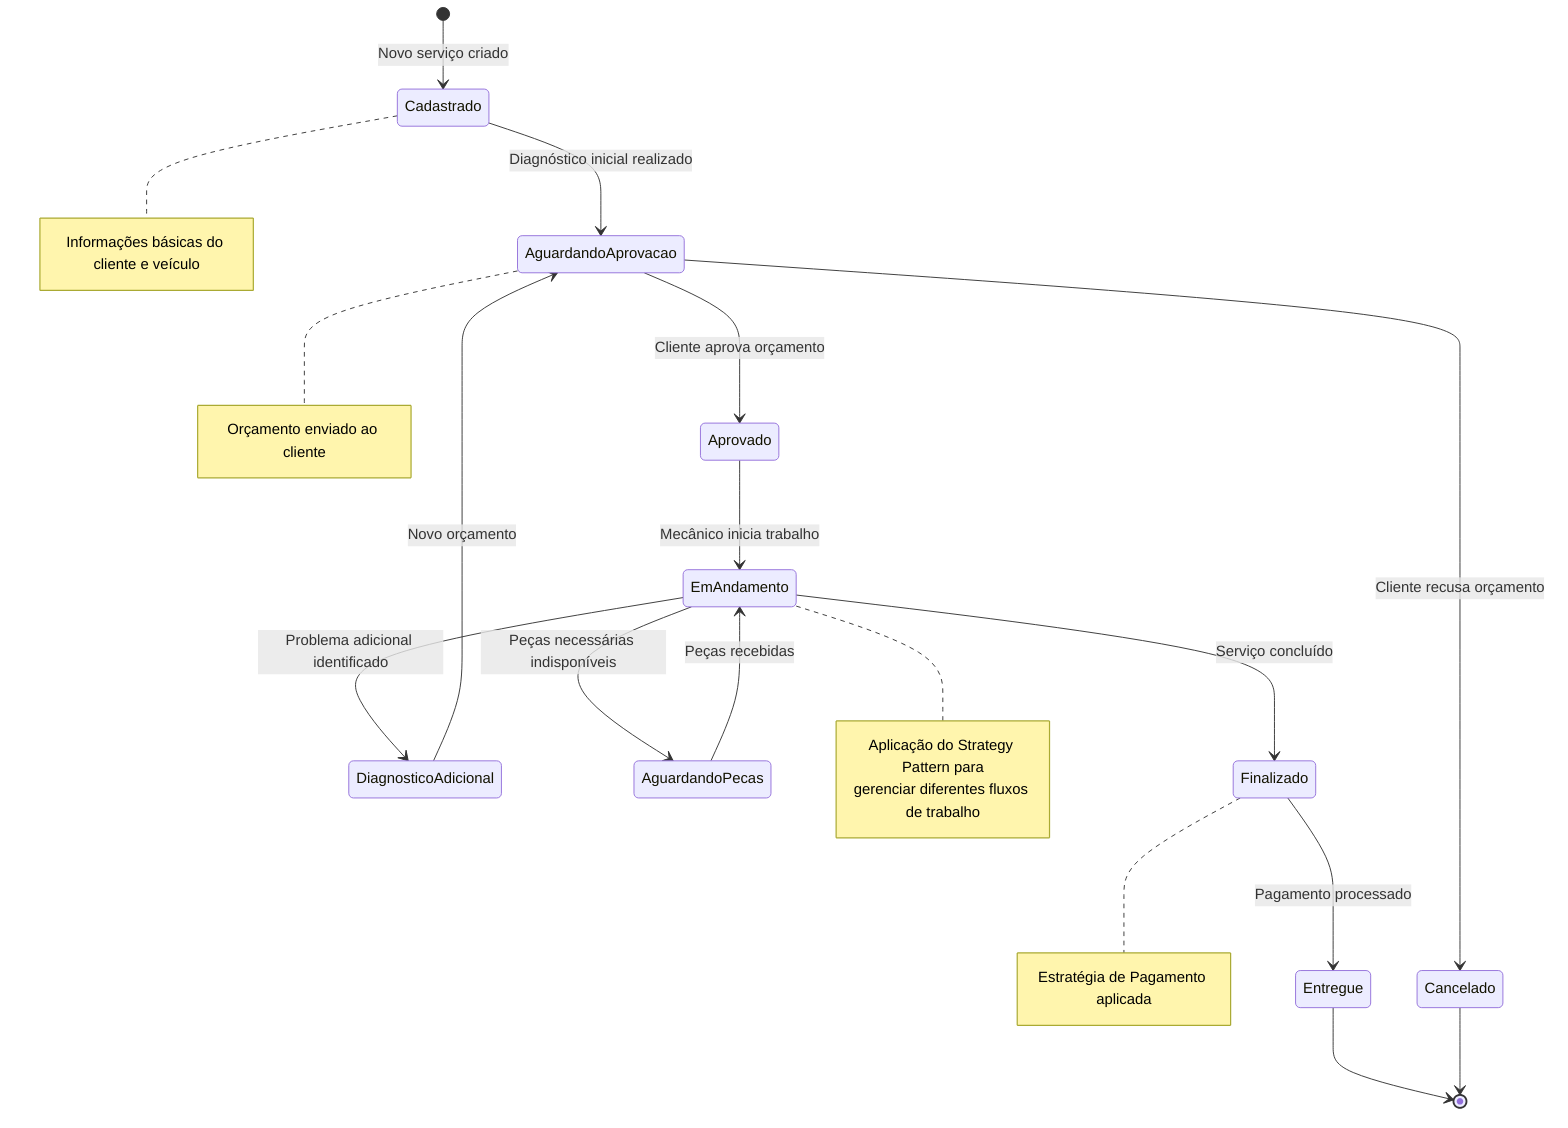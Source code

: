 ---
config:
  theme: mc
  look: classic
  layout: dagre
---
stateDiagram
  direction TB
  [*] --> Cadastrado:Novo serviço criado
  Cadastrado --> AguardandoAprovacao:Diagnóstico inicial realizado
  AguardandoAprovacao --> Aprovado:Cliente aprova orçamento
  AguardandoAprovacao --> Cancelado:Cliente recusa orçamento
  Aprovado --> EmAndamento:Mecânico inicia trabalho
  EmAndamento --> DiagnosticoAdicional:Problema adicional identificado
  EmAndamento --> AguardandoPecas:Peças necessárias indisponíveis
  DiagnosticoAdicional --> AguardandoAprovacao:Novo orçamento
  AguardandoPecas --> EmAndamento:Peças recebidas
  EmAndamento --> Finalizado:Serviço concluído
  Finalizado --> Entregue:Pagamento processado
  Entregue --> [*]
  Cancelado --> [*]
  note right of Cadastrado : Informações básicas do cliente e veículo
  note right of AguardandoAprovacao : Orçamento enviado ao cliente
  note right of EmAndamento : Aplicação do Strategy Pattern para<br>gerenciar diferentes fluxos de trabalho
  note right of Finalizado : Estratégia de Pagamento aplicada
